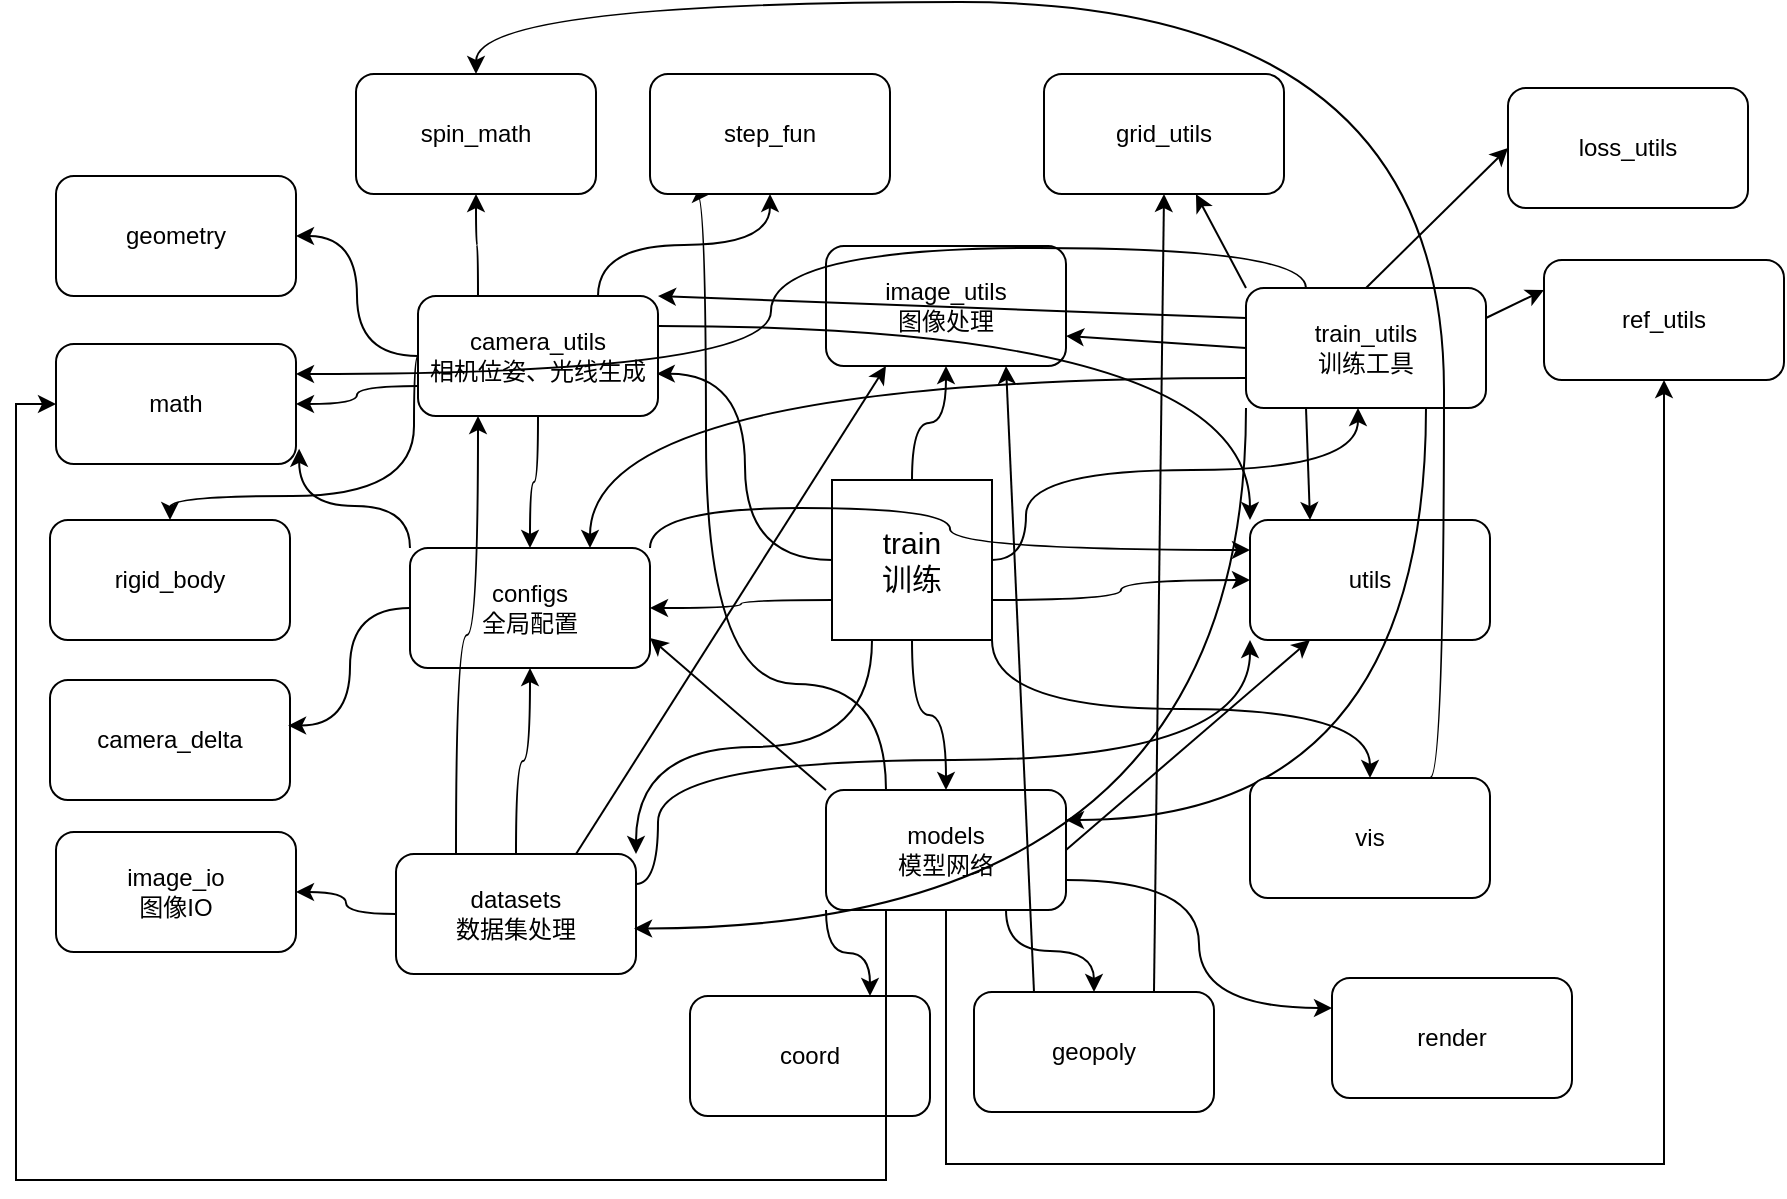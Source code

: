 <mxfile version="24.4.2" type="github" pages="4">
  <diagram id="itWRqbFivJsRV5nMVLcA" name="调用关系">
    <mxGraphModel dx="1450" dy="1365" grid="0" gridSize="10" guides="1" tooltips="1" connect="1" arrows="1" fold="1" page="0" pageScale="1" pageWidth="827" pageHeight="1169" math="0" shadow="0">
      <root>
        <mxCell id="0" />
        <mxCell id="1" parent="0" />
        <mxCell id="8vuOb5IOI7xQkOwzgQP4-19" style="edgeStyle=orthogonalEdgeStyle;rounded=0;orthogonalLoop=1;jettySize=auto;html=1;exitX=0.5;exitY=0;exitDx=0;exitDy=0;curved=1;" edge="1" parent="1" source="8vuOb5IOI7xQkOwzgQP4-3" target="8vuOb5IOI7xQkOwzgQP4-8">
          <mxGeometry relative="1" as="geometry" />
        </mxCell>
        <mxCell id="8vuOb5IOI7xQkOwzgQP4-20" style="edgeStyle=orthogonalEdgeStyle;rounded=0;orthogonalLoop=1;jettySize=auto;html=1;exitX=1;exitY=0.5;exitDx=0;exitDy=0;curved=1;" edge="1" parent="1" source="8vuOb5IOI7xQkOwzgQP4-3" target="8vuOb5IOI7xQkOwzgQP4-10">
          <mxGeometry relative="1" as="geometry">
            <Array as="points">
              <mxPoint x="255" y="-338" />
              <mxPoint x="421" y="-338" />
            </Array>
          </mxGeometry>
        </mxCell>
        <mxCell id="8vuOb5IOI7xQkOwzgQP4-21" style="edgeStyle=orthogonalEdgeStyle;rounded=0;orthogonalLoop=1;jettySize=auto;html=1;exitX=1;exitY=0.75;exitDx=0;exitDy=0;curved=1;" edge="1" parent="1" source="8vuOb5IOI7xQkOwzgQP4-3" target="8vuOb5IOI7xQkOwzgQP4-9">
          <mxGeometry relative="1" as="geometry" />
        </mxCell>
        <mxCell id="8vuOb5IOI7xQkOwzgQP4-22" style="edgeStyle=orthogonalEdgeStyle;rounded=0;orthogonalLoop=1;jettySize=auto;html=1;exitX=1;exitY=1;exitDx=0;exitDy=0;curved=1;" edge="1" parent="1" source="8vuOb5IOI7xQkOwzgQP4-3" target="8vuOb5IOI7xQkOwzgQP4-12">
          <mxGeometry relative="1" as="geometry" />
        </mxCell>
        <mxCell id="8vuOb5IOI7xQkOwzgQP4-23" style="edgeStyle=orthogonalEdgeStyle;rounded=0;orthogonalLoop=1;jettySize=auto;html=1;exitX=0.5;exitY=1;exitDx=0;exitDy=0;curved=1;" edge="1" parent="1" source="8vuOb5IOI7xQkOwzgQP4-3" target="8vuOb5IOI7xQkOwzgQP4-11">
          <mxGeometry relative="1" as="geometry" />
        </mxCell>
        <mxCell id="8vuOb5IOI7xQkOwzgQP4-24" style="edgeStyle=orthogonalEdgeStyle;rounded=0;orthogonalLoop=1;jettySize=auto;html=1;exitX=0;exitY=0.75;exitDx=0;exitDy=0;entryX=1;entryY=0.5;entryDx=0;entryDy=0;curved=1;" edge="1" parent="1" source="8vuOb5IOI7xQkOwzgQP4-3" target="8vuOb5IOI7xQkOwzgQP4-6">
          <mxGeometry relative="1" as="geometry" />
        </mxCell>
        <mxCell id="8vuOb5IOI7xQkOwzgQP4-25" style="edgeStyle=orthogonalEdgeStyle;rounded=0;orthogonalLoop=1;jettySize=auto;html=1;exitX=0.25;exitY=1;exitDx=0;exitDy=0;curved=1;entryX=1;entryY=0;entryDx=0;entryDy=0;" edge="1" parent="1" source="8vuOb5IOI7xQkOwzgQP4-3" target="8vuOb5IOI7xQkOwzgQP4-7">
          <mxGeometry relative="1" as="geometry">
            <mxPoint x="82.8" y="-163.8" as="targetPoint" />
          </mxGeometry>
        </mxCell>
        <mxCell id="8vuOb5IOI7xQkOwzgQP4-3" value="&lt;font style=&quot;font-size: 15px;&quot;&gt;train&lt;/font&gt;&lt;div&gt;&lt;span style=&quot;font-size: 15px;&quot;&gt;训练&lt;/span&gt;&lt;/div&gt;" style="whiteSpace=wrap;html=1;aspect=fixed;" vertex="1" parent="1">
          <mxGeometry x="158" y="-333" width="80" height="80" as="geometry" />
        </mxCell>
        <mxCell id="8vuOb5IOI7xQkOwzgQP4-15" style="edgeStyle=orthogonalEdgeStyle;rounded=0;orthogonalLoop=1;jettySize=auto;html=1;curved=1;" edge="1" parent="1" source="8vuOb5IOI7xQkOwzgQP4-5" target="8vuOb5IOI7xQkOwzgQP4-6">
          <mxGeometry relative="1" as="geometry">
            <mxPoint x="2" y="-358" as="sourcePoint" />
          </mxGeometry>
        </mxCell>
        <mxCell id="8vuOb5IOI7xQkOwzgQP4-17" style="edgeStyle=orthogonalEdgeStyle;rounded=0;orthogonalLoop=1;jettySize=auto;html=1;exitX=0;exitY=0.5;exitDx=0;exitDy=0;entryX=1;entryY=0.5;entryDx=0;entryDy=0;curved=1;" edge="1" parent="1" source="8vuOb5IOI7xQkOwzgQP4-5" target="8vuOb5IOI7xQkOwzgQP4-16">
          <mxGeometry relative="1" as="geometry" />
        </mxCell>
        <mxCell id="8vuOb5IOI7xQkOwzgQP4-27" style="edgeStyle=orthogonalEdgeStyle;rounded=0;orthogonalLoop=1;jettySize=auto;html=1;exitX=0;exitY=0.75;exitDx=0;exitDy=0;curved=1;" edge="1" parent="1" source="8vuOb5IOI7xQkOwzgQP4-5" target="8vuOb5IOI7xQkOwzgQP4-26">
          <mxGeometry relative="1" as="geometry" />
        </mxCell>
        <mxCell id="8vuOb5IOI7xQkOwzgQP4-29" style="edgeStyle=orthogonalEdgeStyle;rounded=0;orthogonalLoop=1;jettySize=auto;html=1;curved=1;" edge="1" parent="1" source="8vuOb5IOI7xQkOwzgQP4-5" target="8vuOb5IOI7xQkOwzgQP4-28">
          <mxGeometry relative="1" as="geometry">
            <Array as="points">
              <mxPoint x="-51" y="-325" />
              <mxPoint x="-173" y="-325" />
            </Array>
          </mxGeometry>
        </mxCell>
        <mxCell id="8vuOb5IOI7xQkOwzgQP4-31" style="edgeStyle=orthogonalEdgeStyle;rounded=0;orthogonalLoop=1;jettySize=auto;html=1;exitX=0.25;exitY=0;exitDx=0;exitDy=0;entryX=0.5;entryY=1;entryDx=0;entryDy=0;curved=1;" edge="1" parent="1" source="8vuOb5IOI7xQkOwzgQP4-5" target="8vuOb5IOI7xQkOwzgQP4-30">
          <mxGeometry relative="1" as="geometry" />
        </mxCell>
        <mxCell id="8vuOb5IOI7xQkOwzgQP4-39" style="edgeStyle=orthogonalEdgeStyle;rounded=0;orthogonalLoop=1;jettySize=auto;html=1;exitX=0.75;exitY=0;exitDx=0;exitDy=0;curved=1;" edge="1" parent="1" source="8vuOb5IOI7xQkOwzgQP4-5" target="8vuOb5IOI7xQkOwzgQP4-38">
          <mxGeometry relative="1" as="geometry" />
        </mxCell>
        <mxCell id="8vuOb5IOI7xQkOwzgQP4-5" value="camera_utils&lt;div&gt;相机位姿、光线生成&lt;/div&gt;" style="rounded=1;whiteSpace=wrap;html=1;" vertex="1" parent="1">
          <mxGeometry x="-49" y="-425" width="120" height="60" as="geometry" />
        </mxCell>
        <mxCell id="8vuOb5IOI7xQkOwzgQP4-42" style="edgeStyle=orthogonalEdgeStyle;rounded=0;orthogonalLoop=1;jettySize=auto;html=1;exitX=1;exitY=0;exitDx=0;exitDy=0;entryX=0;entryY=0.25;entryDx=0;entryDy=0;curved=1;" edge="1" parent="1" source="8vuOb5IOI7xQkOwzgQP4-6" target="8vuOb5IOI7xQkOwzgQP4-9">
          <mxGeometry relative="1" as="geometry" />
        </mxCell>
        <mxCell id="8vuOb5IOI7xQkOwzgQP4-6" value="configs&lt;div&gt;全局配置&lt;/div&gt;" style="rounded=1;whiteSpace=wrap;html=1;" vertex="1" parent="1">
          <mxGeometry x="-53" y="-299" width="120" height="60" as="geometry" />
        </mxCell>
        <mxCell id="8vuOb5IOI7xQkOwzgQP4-46" style="edgeStyle=orthogonalEdgeStyle;rounded=0;orthogonalLoop=1;jettySize=auto;html=1;exitX=0.25;exitY=0;exitDx=0;exitDy=0;entryX=0.25;entryY=1;entryDx=0;entryDy=0;curved=1;" edge="1" parent="1" source="8vuOb5IOI7xQkOwzgQP4-7" target="8vuOb5IOI7xQkOwzgQP4-5">
          <mxGeometry relative="1" as="geometry" />
        </mxCell>
        <mxCell id="8vuOb5IOI7xQkOwzgQP4-47" style="edgeStyle=orthogonalEdgeStyle;rounded=0;orthogonalLoop=1;jettySize=auto;html=1;exitX=0.5;exitY=0;exitDx=0;exitDy=0;curved=1;" edge="1" parent="1" source="8vuOb5IOI7xQkOwzgQP4-7" target="8vuOb5IOI7xQkOwzgQP4-6">
          <mxGeometry relative="1" as="geometry" />
        </mxCell>
        <mxCell id="8vuOb5IOI7xQkOwzgQP4-49" style="edgeStyle=orthogonalEdgeStyle;rounded=0;orthogonalLoop=1;jettySize=auto;html=1;exitX=0;exitY=0.5;exitDx=0;exitDy=0;curved=1;" edge="1" parent="1" source="8vuOb5IOI7xQkOwzgQP4-7" target="8vuOb5IOI7xQkOwzgQP4-48">
          <mxGeometry relative="1" as="geometry" />
        </mxCell>
        <mxCell id="8vuOb5IOI7xQkOwzgQP4-50" style="rounded=0;orthogonalLoop=1;jettySize=auto;html=1;exitX=0.75;exitY=0;exitDx=0;exitDy=0;entryX=0.25;entryY=1;entryDx=0;entryDy=0;" edge="1" parent="1" source="8vuOb5IOI7xQkOwzgQP4-7" target="8vuOb5IOI7xQkOwzgQP4-8">
          <mxGeometry relative="1" as="geometry" />
        </mxCell>
        <mxCell id="8vuOb5IOI7xQkOwzgQP4-7" value="datasets&lt;div&gt;数据集处理&lt;/div&gt;" style="rounded=1;whiteSpace=wrap;html=1;" vertex="1" parent="1">
          <mxGeometry x="-60" y="-146" width="120" height="60" as="geometry" />
        </mxCell>
        <mxCell id="8vuOb5IOI7xQkOwzgQP4-8" value="image_utils&lt;div&gt;图像处理&lt;/div&gt;" style="rounded=1;whiteSpace=wrap;html=1;" vertex="1" parent="1">
          <mxGeometry x="155" y="-450" width="120" height="60" as="geometry" />
        </mxCell>
        <mxCell id="8vuOb5IOI7xQkOwzgQP4-9" value="utils" style="rounded=1;whiteSpace=wrap;html=1;" vertex="1" parent="1">
          <mxGeometry x="367" y="-313" width="120" height="60" as="geometry" />
        </mxCell>
        <mxCell id="8vuOb5IOI7xQkOwzgQP4-52" style="rounded=0;orthogonalLoop=1;jettySize=auto;html=1;exitX=0;exitY=0.25;exitDx=0;exitDy=0;entryX=1;entryY=0;entryDx=0;entryDy=0;" edge="1" parent="1" source="8vuOb5IOI7xQkOwzgQP4-10" target="8vuOb5IOI7xQkOwzgQP4-5">
          <mxGeometry relative="1" as="geometry" />
        </mxCell>
        <mxCell id="8vuOb5IOI7xQkOwzgQP4-53" style="edgeStyle=orthogonalEdgeStyle;rounded=0;orthogonalLoop=1;jettySize=auto;html=1;exitX=0;exitY=0.75;exitDx=0;exitDy=0;entryX=0.75;entryY=0;entryDx=0;entryDy=0;curved=1;" edge="1" parent="1" source="8vuOb5IOI7xQkOwzgQP4-10" target="8vuOb5IOI7xQkOwzgQP4-6">
          <mxGeometry relative="1" as="geometry" />
        </mxCell>
        <mxCell id="8vuOb5IOI7xQkOwzgQP4-56" style="rounded=0;orthogonalLoop=1;jettySize=auto;html=1;exitX=0;exitY=0;exitDx=0;exitDy=0;" edge="1" parent="1" source="8vuOb5IOI7xQkOwzgQP4-10" target="8vuOb5IOI7xQkOwzgQP4-55">
          <mxGeometry relative="1" as="geometry" />
        </mxCell>
        <mxCell id="8vuOb5IOI7xQkOwzgQP4-57" style="rounded=0;orthogonalLoop=1;jettySize=auto;html=1;exitX=0;exitY=0.5;exitDx=0;exitDy=0;entryX=1;entryY=0.75;entryDx=0;entryDy=0;" edge="1" parent="1" source="8vuOb5IOI7xQkOwzgQP4-10" target="8vuOb5IOI7xQkOwzgQP4-8">
          <mxGeometry relative="1" as="geometry" />
        </mxCell>
        <mxCell id="8vuOb5IOI7xQkOwzgQP4-59" style="rounded=0;orthogonalLoop=1;jettySize=auto;html=1;exitX=0.5;exitY=0;exitDx=0;exitDy=0;entryX=0;entryY=0.5;entryDx=0;entryDy=0;" edge="1" parent="1" source="8vuOb5IOI7xQkOwzgQP4-10" target="8vuOb5IOI7xQkOwzgQP4-58">
          <mxGeometry relative="1" as="geometry" />
        </mxCell>
        <mxCell id="8vuOb5IOI7xQkOwzgQP4-60" style="edgeStyle=orthogonalEdgeStyle;rounded=0;orthogonalLoop=1;jettySize=auto;html=1;exitX=0.25;exitY=0;exitDx=0;exitDy=0;entryX=1;entryY=0.25;entryDx=0;entryDy=0;curved=1;" edge="1" parent="1" source="8vuOb5IOI7xQkOwzgQP4-10" target="8vuOb5IOI7xQkOwzgQP4-26">
          <mxGeometry relative="1" as="geometry" />
        </mxCell>
        <mxCell id="8vuOb5IOI7xQkOwzgQP4-61" style="edgeStyle=orthogonalEdgeStyle;rounded=0;orthogonalLoop=1;jettySize=auto;html=1;exitX=0.75;exitY=1;exitDx=0;exitDy=0;entryX=1;entryY=0.25;entryDx=0;entryDy=0;curved=1;" edge="1" parent="1" source="8vuOb5IOI7xQkOwzgQP4-10" target="8vuOb5IOI7xQkOwzgQP4-11">
          <mxGeometry relative="1" as="geometry" />
        </mxCell>
        <mxCell id="8vuOb5IOI7xQkOwzgQP4-63" style="rounded=0;orthogonalLoop=1;jettySize=auto;html=1;exitX=1;exitY=0.25;exitDx=0;exitDy=0;entryX=0;entryY=0.25;entryDx=0;entryDy=0;" edge="1" parent="1" source="8vuOb5IOI7xQkOwzgQP4-10" target="8vuOb5IOI7xQkOwzgQP4-62">
          <mxGeometry relative="1" as="geometry" />
        </mxCell>
        <mxCell id="8vuOb5IOI7xQkOwzgQP4-65" style="rounded=0;orthogonalLoop=1;jettySize=auto;html=1;exitX=0.25;exitY=1;exitDx=0;exitDy=0;entryX=0.25;entryY=0;entryDx=0;entryDy=0;" edge="1" parent="1" source="8vuOb5IOI7xQkOwzgQP4-10" target="8vuOb5IOI7xQkOwzgQP4-9">
          <mxGeometry relative="1" as="geometry" />
        </mxCell>
        <mxCell id="8vuOb5IOI7xQkOwzgQP4-10" value="train_utils&lt;div&gt;训练工具&lt;/div&gt;" style="rounded=1;whiteSpace=wrap;html=1;" vertex="1" parent="1">
          <mxGeometry x="365" y="-429" width="120" height="60" as="geometry" />
        </mxCell>
        <mxCell id="8vuOb5IOI7xQkOwzgQP4-67" style="rounded=0;orthogonalLoop=1;jettySize=auto;html=1;exitX=0;exitY=0;exitDx=0;exitDy=0;entryX=1;entryY=0.75;entryDx=0;entryDy=0;" edge="1" parent="1" source="8vuOb5IOI7xQkOwzgQP4-11" target="8vuOb5IOI7xQkOwzgQP4-6">
          <mxGeometry relative="1" as="geometry" />
        </mxCell>
        <mxCell id="8vuOb5IOI7xQkOwzgQP4-69" style="rounded=0;orthogonalLoop=1;jettySize=auto;html=1;exitX=0;exitY=1;exitDx=0;exitDy=0;entryX=0.75;entryY=0;entryDx=0;entryDy=0;edgeStyle=orthogonalEdgeStyle;curved=1;" edge="1" parent="1" source="8vuOb5IOI7xQkOwzgQP4-11" target="8vuOb5IOI7xQkOwzgQP4-68">
          <mxGeometry relative="1" as="geometry" />
        </mxCell>
        <mxCell id="8vuOb5IOI7xQkOwzgQP4-71" style="edgeStyle=orthogonalEdgeStyle;rounded=0;orthogonalLoop=1;jettySize=auto;html=1;exitX=0.75;exitY=1;exitDx=0;exitDy=0;curved=1;" edge="1" parent="1" source="8vuOb5IOI7xQkOwzgQP4-11" target="8vuOb5IOI7xQkOwzgQP4-70">
          <mxGeometry relative="1" as="geometry" />
        </mxCell>
        <mxCell id="8vuOb5IOI7xQkOwzgQP4-78" style="edgeStyle=orthogonalEdgeStyle;rounded=0;orthogonalLoop=1;jettySize=auto;html=1;exitX=1;exitY=0.75;exitDx=0;exitDy=0;entryX=0;entryY=0.25;entryDx=0;entryDy=0;curved=1;" edge="1" parent="1" source="8vuOb5IOI7xQkOwzgQP4-11" target="8vuOb5IOI7xQkOwzgQP4-77">
          <mxGeometry relative="1" as="geometry" />
        </mxCell>
        <mxCell id="8vuOb5IOI7xQkOwzgQP4-79" style="edgeStyle=orthogonalEdgeStyle;rounded=0;orthogonalLoop=1;jettySize=auto;html=1;exitX=0.25;exitY=0;exitDx=0;exitDy=0;entryX=0.25;entryY=1;entryDx=0;entryDy=0;curved=1;" edge="1" parent="1" source="8vuOb5IOI7xQkOwzgQP4-11" target="8vuOb5IOI7xQkOwzgQP4-38">
          <mxGeometry relative="1" as="geometry">
            <Array as="points">
              <mxPoint x="185" y="-231" />
              <mxPoint x="95" y="-231" />
              <mxPoint x="95" y="-476" />
            </Array>
          </mxGeometry>
        </mxCell>
        <mxCell id="8vuOb5IOI7xQkOwzgQP4-80" style="rounded=0;orthogonalLoop=1;jettySize=auto;html=1;exitX=1;exitY=0.5;exitDx=0;exitDy=0;entryX=0.25;entryY=1;entryDx=0;entryDy=0;" edge="1" parent="1" source="8vuOb5IOI7xQkOwzgQP4-11" target="8vuOb5IOI7xQkOwzgQP4-9">
          <mxGeometry relative="1" as="geometry" />
        </mxCell>
        <mxCell id="8vuOb5IOI7xQkOwzgQP4-11" value="models&lt;div&gt;模型网络&lt;/div&gt;" style="rounded=1;whiteSpace=wrap;html=1;" vertex="1" parent="1">
          <mxGeometry x="155" y="-178" width="120" height="60" as="geometry" />
        </mxCell>
        <mxCell id="8vuOb5IOI7xQkOwzgQP4-66" style="edgeStyle=orthogonalEdgeStyle;rounded=0;orthogonalLoop=1;jettySize=auto;html=1;exitX=0.75;exitY=0;exitDx=0;exitDy=0;entryX=0.5;entryY=0;entryDx=0;entryDy=0;curved=1;" edge="1" parent="1" source="8vuOb5IOI7xQkOwzgQP4-12" target="8vuOb5IOI7xQkOwzgQP4-30">
          <mxGeometry relative="1" as="geometry">
            <Array as="points">
              <mxPoint x="464" y="-184" />
              <mxPoint x="464" y="-572" />
              <mxPoint x="-20" y="-572" />
            </Array>
          </mxGeometry>
        </mxCell>
        <mxCell id="8vuOb5IOI7xQkOwzgQP4-12" value="vis" style="rounded=1;whiteSpace=wrap;html=1;" vertex="1" parent="1">
          <mxGeometry x="367" y="-184" width="120" height="60" as="geometry" />
        </mxCell>
        <mxCell id="8vuOb5IOI7xQkOwzgQP4-16" value="geometry" style="rounded=1;whiteSpace=wrap;html=1;" vertex="1" parent="1">
          <mxGeometry x="-230" y="-485" width="120" height="60" as="geometry" />
        </mxCell>
        <mxCell id="8vuOb5IOI7xQkOwzgQP4-18" style="edgeStyle=orthogonalEdgeStyle;rounded=0;orthogonalLoop=1;jettySize=auto;html=1;exitX=0;exitY=0.5;exitDx=0;exitDy=0;entryX=0.995;entryY=0.647;entryDx=0;entryDy=0;entryPerimeter=0;curved=1;" edge="1" parent="1" source="8vuOb5IOI7xQkOwzgQP4-3" target="8vuOb5IOI7xQkOwzgQP4-5">
          <mxGeometry relative="1" as="geometry" />
        </mxCell>
        <mxCell id="8vuOb5IOI7xQkOwzgQP4-26" value="math" style="rounded=1;whiteSpace=wrap;html=1;" vertex="1" parent="1">
          <mxGeometry x="-230" y="-401" width="120" height="60" as="geometry" />
        </mxCell>
        <mxCell id="8vuOb5IOI7xQkOwzgQP4-28" value="rigid_body" style="rounded=1;whiteSpace=wrap;html=1;" vertex="1" parent="1">
          <mxGeometry x="-233" y="-313" width="120" height="60" as="geometry" />
        </mxCell>
        <mxCell id="8vuOb5IOI7xQkOwzgQP4-30" value="spin_math" style="rounded=1;whiteSpace=wrap;html=1;" vertex="1" parent="1">
          <mxGeometry x="-80" y="-536" width="120" height="60" as="geometry" />
        </mxCell>
        <mxCell id="8vuOb5IOI7xQkOwzgQP4-37" style="edgeStyle=orthogonalEdgeStyle;rounded=0;orthogonalLoop=1;jettySize=auto;html=1;exitX=1;exitY=0.25;exitDx=0;exitDy=0;entryX=0;entryY=0;entryDx=0;entryDy=0;curved=1;" edge="1" parent="1" source="8vuOb5IOI7xQkOwzgQP4-5" target="8vuOb5IOI7xQkOwzgQP4-9">
          <mxGeometry relative="1" as="geometry" />
        </mxCell>
        <mxCell id="8vuOb5IOI7xQkOwzgQP4-38" value="step_fun" style="rounded=1;whiteSpace=wrap;html=1;" vertex="1" parent="1">
          <mxGeometry x="67" y="-536" width="120" height="60" as="geometry" />
        </mxCell>
        <mxCell id="8vuOb5IOI7xQkOwzgQP4-40" style="edgeStyle=orthogonalEdgeStyle;rounded=0;orthogonalLoop=1;jettySize=auto;html=1;exitX=0;exitY=0;exitDx=0;exitDy=0;entryX=1.013;entryY=0.873;entryDx=0;entryDy=0;entryPerimeter=0;curved=1;" edge="1" parent="1" source="8vuOb5IOI7xQkOwzgQP4-6" target="8vuOb5IOI7xQkOwzgQP4-26">
          <mxGeometry relative="1" as="geometry" />
        </mxCell>
        <mxCell id="8vuOb5IOI7xQkOwzgQP4-43" value="camera_delta" style="rounded=1;whiteSpace=wrap;html=1;" vertex="1" parent="1">
          <mxGeometry x="-233" y="-233" width="120" height="60" as="geometry" />
        </mxCell>
        <mxCell id="8vuOb5IOI7xQkOwzgQP4-45" style="edgeStyle=orthogonalEdgeStyle;rounded=0;orthogonalLoop=1;jettySize=auto;html=1;exitX=0;exitY=0.5;exitDx=0;exitDy=0;entryX=0.992;entryY=0.38;entryDx=0;entryDy=0;entryPerimeter=0;curved=1;" edge="1" parent="1" source="8vuOb5IOI7xQkOwzgQP4-6" target="8vuOb5IOI7xQkOwzgQP4-43">
          <mxGeometry relative="1" as="geometry" />
        </mxCell>
        <mxCell id="8vuOb5IOI7xQkOwzgQP4-48" value="image_io&lt;div&gt;图像IO&lt;/div&gt;" style="rounded=1;whiteSpace=wrap;html=1;" vertex="1" parent="1">
          <mxGeometry x="-230" y="-157" width="120" height="60" as="geometry" />
        </mxCell>
        <mxCell id="8vuOb5IOI7xQkOwzgQP4-51" style="edgeStyle=orthogonalEdgeStyle;rounded=0;orthogonalLoop=1;jettySize=auto;html=1;exitX=1;exitY=0.25;exitDx=0;exitDy=0;entryX=0;entryY=1;entryDx=0;entryDy=0;curved=1;" edge="1" parent="1" source="8vuOb5IOI7xQkOwzgQP4-7" target="8vuOb5IOI7xQkOwzgQP4-9">
          <mxGeometry relative="1" as="geometry">
            <Array as="points">
              <mxPoint x="71" y="-193" />
              <mxPoint x="367" y="-193" />
            </Array>
          </mxGeometry>
        </mxCell>
        <mxCell id="8vuOb5IOI7xQkOwzgQP4-54" style="edgeStyle=orthogonalEdgeStyle;rounded=0;orthogonalLoop=1;jettySize=auto;html=1;exitX=0;exitY=1;exitDx=0;exitDy=0;entryX=0.992;entryY=0.62;entryDx=0;entryDy=0;entryPerimeter=0;curved=1;" edge="1" parent="1" source="8vuOb5IOI7xQkOwzgQP4-10" target="8vuOb5IOI7xQkOwzgQP4-7">
          <mxGeometry relative="1" as="geometry" />
        </mxCell>
        <mxCell id="8vuOb5IOI7xQkOwzgQP4-55" value="grid_utils" style="rounded=1;whiteSpace=wrap;html=1;" vertex="1" parent="1">
          <mxGeometry x="264" y="-536" width="120" height="60" as="geometry" />
        </mxCell>
        <mxCell id="8vuOb5IOI7xQkOwzgQP4-58" value="loss_utils" style="rounded=1;whiteSpace=wrap;html=1;" vertex="1" parent="1">
          <mxGeometry x="496" y="-529" width="120" height="60" as="geometry" />
        </mxCell>
        <mxCell id="8vuOb5IOI7xQkOwzgQP4-62" value="ref_utils" style="rounded=1;whiteSpace=wrap;html=1;" vertex="1" parent="1">
          <mxGeometry x="514" y="-443" width="120" height="60" as="geometry" />
        </mxCell>
        <mxCell id="8vuOb5IOI7xQkOwzgQP4-68" value="coord" style="rounded=1;whiteSpace=wrap;html=1;" vertex="1" parent="1">
          <mxGeometry x="87" y="-75" width="120" height="60" as="geometry" />
        </mxCell>
        <mxCell id="8vuOb5IOI7xQkOwzgQP4-72" style="rounded=0;orthogonalLoop=1;jettySize=auto;html=1;exitX=0.75;exitY=0;exitDx=0;exitDy=0;entryX=0.5;entryY=1;entryDx=0;entryDy=0;" edge="1" parent="1" source="8vuOb5IOI7xQkOwzgQP4-70" target="8vuOb5IOI7xQkOwzgQP4-55">
          <mxGeometry relative="1" as="geometry" />
        </mxCell>
        <mxCell id="8vuOb5IOI7xQkOwzgQP4-73" style="rounded=0;orthogonalLoop=1;jettySize=auto;html=1;exitX=0.25;exitY=0;exitDx=0;exitDy=0;entryX=0.75;entryY=1;entryDx=0;entryDy=0;" edge="1" parent="1" source="8vuOb5IOI7xQkOwzgQP4-70" target="8vuOb5IOI7xQkOwzgQP4-8">
          <mxGeometry relative="1" as="geometry" />
        </mxCell>
        <mxCell id="8vuOb5IOI7xQkOwzgQP4-75" style="edgeStyle=orthogonalEdgeStyle;rounded=0;orthogonalLoop=1;jettySize=auto;html=1;exitX=0.25;exitY=1;exitDx=0;exitDy=0;entryX=0;entryY=0.5;entryDx=0;entryDy=0;" edge="1" parent="1" source="8vuOb5IOI7xQkOwzgQP4-11" target="8vuOb5IOI7xQkOwzgQP4-26">
          <mxGeometry relative="1" as="geometry">
            <Array as="points">
              <mxPoint x="185" y="17" />
              <mxPoint x="-250" y="17" />
              <mxPoint x="-250" y="-371" />
            </Array>
          </mxGeometry>
        </mxCell>
        <mxCell id="8vuOb5IOI7xQkOwzgQP4-76" style="edgeStyle=orthogonalEdgeStyle;rounded=0;orthogonalLoop=1;jettySize=auto;html=1;exitX=0.5;exitY=1;exitDx=0;exitDy=0;" edge="1" parent="1" source="8vuOb5IOI7xQkOwzgQP4-11" target="8vuOb5IOI7xQkOwzgQP4-62">
          <mxGeometry relative="1" as="geometry">
            <Array as="points">
              <mxPoint x="215" y="9" />
              <mxPoint x="574" y="9" />
            </Array>
          </mxGeometry>
        </mxCell>
        <mxCell id="8vuOb5IOI7xQkOwzgQP4-70" value="geopoly" style="rounded=1;whiteSpace=wrap;html=1;" vertex="1" parent="1">
          <mxGeometry x="229" y="-77" width="120" height="60" as="geometry" />
        </mxCell>
        <mxCell id="8vuOb5IOI7xQkOwzgQP4-77" value="render" style="rounded=1;whiteSpace=wrap;html=1;" vertex="1" parent="1">
          <mxGeometry x="408" y="-84" width="120" height="60" as="geometry" />
        </mxCell>
      </root>
    </mxGraphModel>
  </diagram>
  <diagram id="MTcM0usGpgFoLK7r3xVi" name="数据预处理">
    <mxGraphModel dx="1450" dy="565" grid="0" gridSize="10" guides="1" tooltips="1" connect="1" arrows="1" fold="1" page="0" pageScale="1" pageWidth="827" pageHeight="1169" math="0" shadow="0">
      <root>
        <mxCell id="0" />
        <mxCell id="1" parent="0" />
        <mxCell id="nlyRg6C6PBXk5kyR2awo-2" value="datasets" style="whiteSpace=wrap;html=1;aspect=fixed;" vertex="1" parent="1">
          <mxGeometry x="-40" y="84" width="80" height="80" as="geometry" />
        </mxCell>
      </root>
    </mxGraphModel>
  </diagram>
  <diagram id="5djh4Lq-NpXGaGd0itre" name="类图">
    <mxGraphModel dx="1050" dy="565" grid="0" gridSize="10" guides="1" tooltips="1" connect="1" arrows="1" fold="1" page="1" pageScale="1" pageWidth="827" pageHeight="1169" math="0" shadow="0">
      <root>
        <mxCell id="0" />
        <mxCell id="1" parent="0" />
        <mxCell id="ZQNQQFOXjzLqbK3OF_Mi-1" value="&lt;span style=&quot;&quot; lang=&quot;EN-US&quot;&gt;&lt;font style=&quot;font-size: 14px;&quot; face=&quot;Times New Roman&quot;&gt;HashEncoding&lt;/font&gt;&lt;/span&gt;" style="swimlane;fontStyle=1;align=center;verticalAlign=top;childLayout=stackLayout;horizontal=1;startSize=26;horizontalStack=0;resizeParent=1;resizeParentMax=0;resizeLast=0;collapsible=1;marginBottom=0;whiteSpace=wrap;html=1;" vertex="1" parent="1">
          <mxGeometry x="103" y="101" width="215" height="262" as="geometry">
            <mxRectangle x="103" y="101" width="117" height="29" as="alternateBounds" />
          </mxGeometry>
        </mxCell>
        <mxCell id="ZQNQQFOXjzLqbK3OF_Mi-2" value="+ hash_map_size:int&lt;div&gt;+ num_features:int&lt;/div&gt;&lt;div&gt;+ min_grid_size:int&lt;/div&gt;&lt;div&gt;+ max_grid_size:int&lt;/div&gt;&lt;div&gt;+ hash_init_range:float&lt;/div&gt;&lt;div&gt;+ precondition_scaling:float&lt;/div&gt;&lt;div&gt;+ bbox_scaling:Union[float,BboxType]&lt;/div&gt;&lt;div&gt;+ append_scale:bool&lt;/div&gt;&lt;div&gt;+ jitter_coordinates:bool&lt;/div&gt;&lt;div&gt;+ use_float16_hash&lt;/div&gt;" style="text;strokeColor=none;fillColor=none;align=left;verticalAlign=top;spacingLeft=4;spacingRight=4;overflow=hidden;rotatable=0;points=[[0,0.5],[1,0.5]];portConstraint=eastwest;whiteSpace=wrap;html=1;" vertex="1" parent="ZQNQQFOXjzLqbK3OF_Mi-1">
          <mxGeometry y="26" width="215" height="161" as="geometry" />
        </mxCell>
        <mxCell id="ZQNQQFOXjzLqbK3OF_Mi-3" value="" style="line;strokeWidth=1;fillColor=none;align=left;verticalAlign=middle;spacingTop=-1;spacingLeft=3;spacingRight=3;rotatable=0;labelPosition=right;points=[];portConstraint=eastwest;strokeColor=inherit;" vertex="1" parent="ZQNQQFOXjzLqbK3OF_Mi-1">
          <mxGeometry y="187" width="215" height="8" as="geometry" />
        </mxCell>
        <mxCell id="ZQNQQFOXjzLqbK3OF_Mi-4" value="+ grid_size(): int[]&lt;div&gt;+ get_grid_size_str(int): String&lt;/div&gt;&lt;div&gt;+ bbox(): float&lt;/div&gt;&lt;div&gt;+ self(): float&lt;/div&gt;" style="text;strokeColor=none;fillColor=none;align=left;verticalAlign=top;spacingLeft=4;spacingRight=4;overflow=hidden;rotatable=0;points=[[0,0.5],[1,0.5]];portConstraint=eastwest;whiteSpace=wrap;html=1;" vertex="1" parent="ZQNQQFOXjzLqbK3OF_Mi-1">
          <mxGeometry y="195" width="215" height="67" as="geometry" />
        </mxCell>
        <mxCell id="ZQNQQFOXjzLqbK3OF_Mi-5" value="Classname" style="swimlane;fontStyle=1;align=center;verticalAlign=top;childLayout=stackLayout;horizontal=1;startSize=26;horizontalStack=0;resizeParent=1;resizeParentMax=0;resizeLast=0;collapsible=1;marginBottom=0;whiteSpace=wrap;html=1;" vertex="1" parent="1">
          <mxGeometry x="428" y="97" width="160" height="86" as="geometry" />
        </mxCell>
        <mxCell id="ZQNQQFOXjzLqbK3OF_Mi-6" value="+ field: type" style="text;strokeColor=none;fillColor=none;align=left;verticalAlign=top;spacingLeft=4;spacingRight=4;overflow=hidden;rotatable=0;points=[[0,0.5],[1,0.5]];portConstraint=eastwest;whiteSpace=wrap;html=1;" vertex="1" parent="ZQNQQFOXjzLqbK3OF_Mi-5">
          <mxGeometry y="26" width="160" height="26" as="geometry" />
        </mxCell>
        <mxCell id="ZQNQQFOXjzLqbK3OF_Mi-7" value="" style="line;strokeWidth=1;fillColor=none;align=left;verticalAlign=middle;spacingTop=-1;spacingLeft=3;spacingRight=3;rotatable=0;labelPosition=right;points=[];portConstraint=eastwest;strokeColor=inherit;" vertex="1" parent="ZQNQQFOXjzLqbK3OF_Mi-5">
          <mxGeometry y="52" width="160" height="8" as="geometry" />
        </mxCell>
        <mxCell id="ZQNQQFOXjzLqbK3OF_Mi-8" value="+ method(type): type" style="text;strokeColor=none;fillColor=none;align=left;verticalAlign=top;spacingLeft=4;spacingRight=4;overflow=hidden;rotatable=0;points=[[0,0.5],[1,0.5]];portConstraint=eastwest;whiteSpace=wrap;html=1;" vertex="1" parent="ZQNQQFOXjzLqbK3OF_Mi-5">
          <mxGeometry y="60" width="160" height="26" as="geometry" />
        </mxCell>
      </root>
    </mxGraphModel>
  </diagram>
</mxfile>
